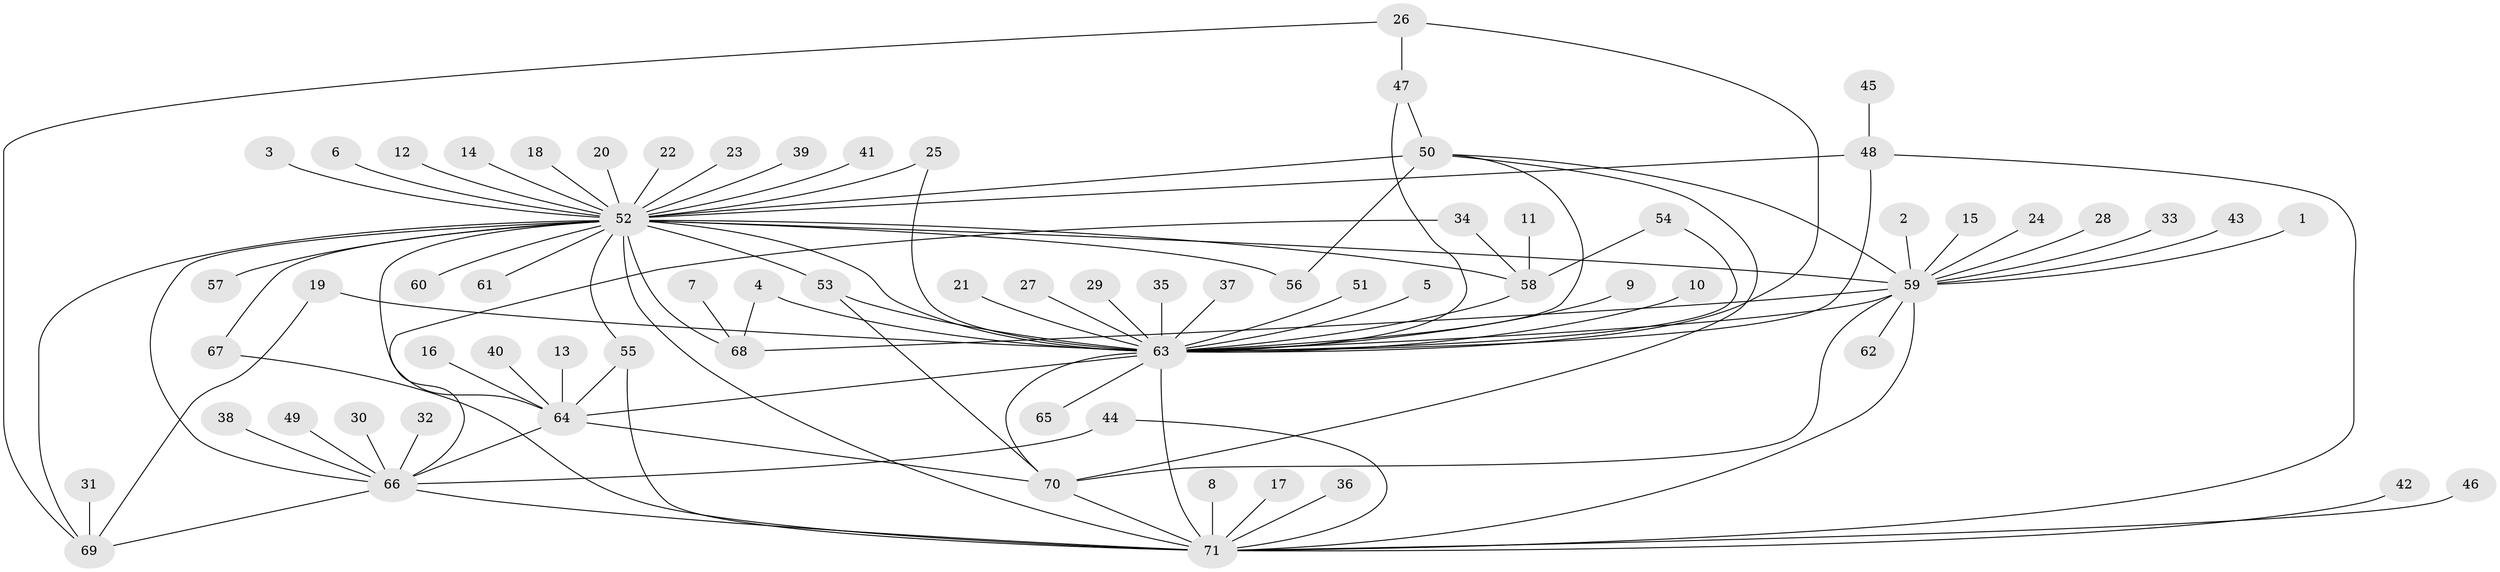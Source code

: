 // original degree distribution, {16: 0.0070921985815602835, 1: 0.574468085106383, 27: 0.0070921985815602835, 5: 0.03546099290780142, 8: 0.014184397163120567, 3: 0.09219858156028368, 4: 0.06382978723404255, 14: 0.0070921985815602835, 13: 0.0070921985815602835, 12: 0.014184397163120567, 7: 0.02127659574468085, 2: 0.14184397163120568, 10: 0.014184397163120567}
// Generated by graph-tools (version 1.1) at 2025/49/03/09/25 03:49:56]
// undirected, 71 vertices, 102 edges
graph export_dot {
graph [start="1"]
  node [color=gray90,style=filled];
  1;
  2;
  3;
  4;
  5;
  6;
  7;
  8;
  9;
  10;
  11;
  12;
  13;
  14;
  15;
  16;
  17;
  18;
  19;
  20;
  21;
  22;
  23;
  24;
  25;
  26;
  27;
  28;
  29;
  30;
  31;
  32;
  33;
  34;
  35;
  36;
  37;
  38;
  39;
  40;
  41;
  42;
  43;
  44;
  45;
  46;
  47;
  48;
  49;
  50;
  51;
  52;
  53;
  54;
  55;
  56;
  57;
  58;
  59;
  60;
  61;
  62;
  63;
  64;
  65;
  66;
  67;
  68;
  69;
  70;
  71;
  1 -- 59 [weight=1.0];
  2 -- 59 [weight=1.0];
  3 -- 52 [weight=1.0];
  4 -- 63 [weight=1.0];
  4 -- 68 [weight=1.0];
  5 -- 63 [weight=1.0];
  6 -- 52 [weight=1.0];
  7 -- 68 [weight=1.0];
  8 -- 71 [weight=2.0];
  9 -- 63 [weight=1.0];
  10 -- 63 [weight=1.0];
  11 -- 58 [weight=1.0];
  12 -- 52 [weight=1.0];
  13 -- 64 [weight=1.0];
  14 -- 52 [weight=1.0];
  15 -- 59 [weight=1.0];
  16 -- 64 [weight=1.0];
  17 -- 71 [weight=1.0];
  18 -- 52 [weight=1.0];
  19 -- 63 [weight=1.0];
  19 -- 69 [weight=1.0];
  20 -- 52 [weight=1.0];
  21 -- 63 [weight=1.0];
  22 -- 52 [weight=1.0];
  23 -- 52 [weight=1.0];
  24 -- 59 [weight=1.0];
  25 -- 52 [weight=1.0];
  25 -- 63 [weight=1.0];
  26 -- 47 [weight=1.0];
  26 -- 63 [weight=1.0];
  26 -- 69 [weight=1.0];
  27 -- 63 [weight=1.0];
  28 -- 59 [weight=1.0];
  29 -- 63 [weight=1.0];
  30 -- 66 [weight=1.0];
  31 -- 69 [weight=1.0];
  32 -- 66 [weight=1.0];
  33 -- 59 [weight=1.0];
  34 -- 58 [weight=1.0];
  34 -- 66 [weight=1.0];
  35 -- 63 [weight=1.0];
  36 -- 71 [weight=1.0];
  37 -- 63 [weight=1.0];
  38 -- 66 [weight=1.0];
  39 -- 52 [weight=1.0];
  40 -- 64 [weight=1.0];
  41 -- 52 [weight=1.0];
  42 -- 71 [weight=1.0];
  43 -- 59 [weight=1.0];
  44 -- 66 [weight=1.0];
  44 -- 71 [weight=1.0];
  45 -- 48 [weight=1.0];
  46 -- 71 [weight=1.0];
  47 -- 50 [weight=1.0];
  47 -- 63 [weight=1.0];
  48 -- 52 [weight=1.0];
  48 -- 63 [weight=1.0];
  48 -- 71 [weight=1.0];
  49 -- 66 [weight=1.0];
  50 -- 52 [weight=2.0];
  50 -- 56 [weight=1.0];
  50 -- 59 [weight=1.0];
  50 -- 63 [weight=1.0];
  50 -- 70 [weight=1.0];
  51 -- 63 [weight=1.0];
  52 -- 53 [weight=2.0];
  52 -- 55 [weight=1.0];
  52 -- 56 [weight=2.0];
  52 -- 57 [weight=1.0];
  52 -- 58 [weight=1.0];
  52 -- 59 [weight=1.0];
  52 -- 60 [weight=2.0];
  52 -- 61 [weight=1.0];
  52 -- 63 [weight=2.0];
  52 -- 64 [weight=1.0];
  52 -- 66 [weight=1.0];
  52 -- 67 [weight=1.0];
  52 -- 68 [weight=1.0];
  52 -- 69 [weight=1.0];
  52 -- 71 [weight=2.0];
  53 -- 63 [weight=1.0];
  53 -- 70 [weight=1.0];
  54 -- 58 [weight=1.0];
  54 -- 63 [weight=1.0];
  55 -- 64 [weight=1.0];
  55 -- 71 [weight=1.0];
  58 -- 63 [weight=1.0];
  59 -- 62 [weight=1.0];
  59 -- 63 [weight=1.0];
  59 -- 68 [weight=1.0];
  59 -- 70 [weight=1.0];
  59 -- 71 [weight=1.0];
  63 -- 64 [weight=1.0];
  63 -- 65 [weight=1.0];
  63 -- 70 [weight=1.0];
  63 -- 71 [weight=1.0];
  64 -- 66 [weight=1.0];
  64 -- 70 [weight=1.0];
  66 -- 69 [weight=1.0];
  66 -- 71 [weight=1.0];
  67 -- 71 [weight=1.0];
  70 -- 71 [weight=1.0];
}
